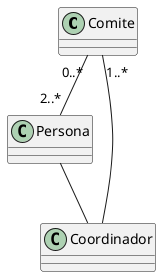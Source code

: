 @startuml Comite
Comite "0..*"-- "2..*" Persona
Persona --  Coordinador
Comite "1..*"-- Coordinador
@enduml